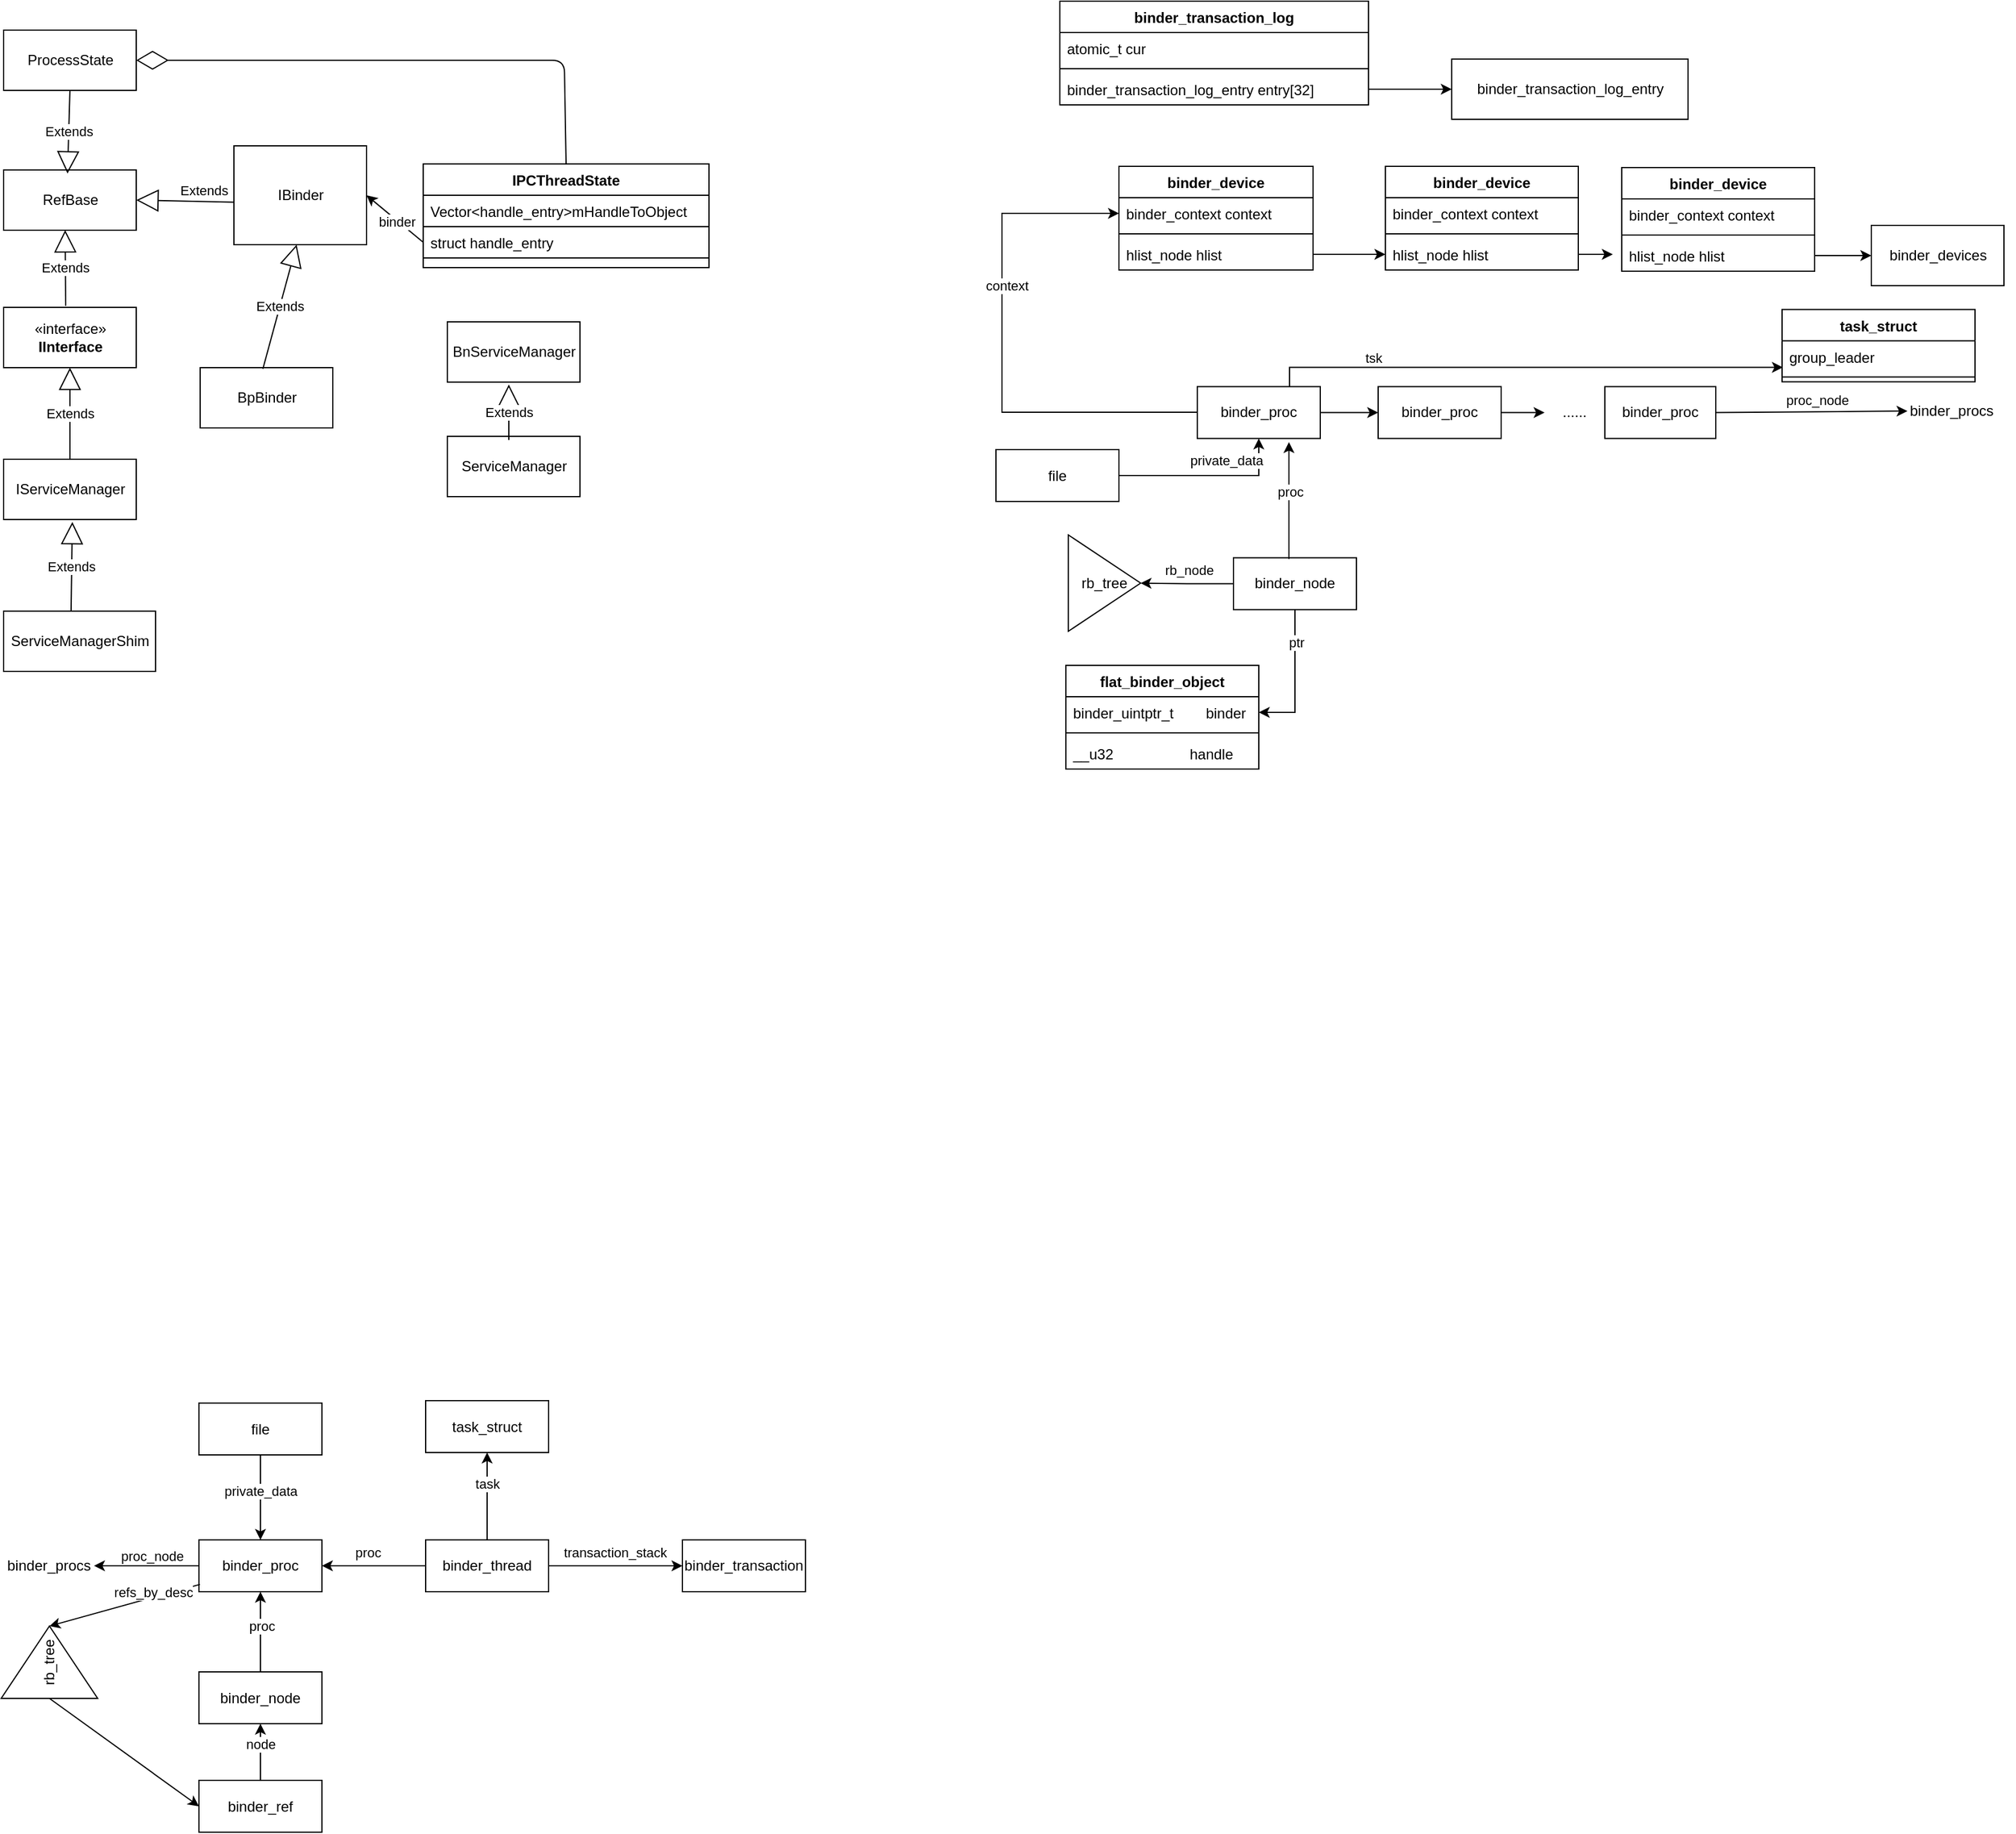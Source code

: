 <mxfile version="14.9.8" type="github">
  <diagram id="jNmoqXeFEh0ObimJBnkF" name="Page-1">
    <mxGraphModel dx="1264" dy="563" grid="0" gridSize="10" guides="1" tooltips="1" connect="1" arrows="1" fold="1" page="1" pageScale="1" pageWidth="827" pageHeight="1169" math="0" shadow="0">
      <root>
        <mxCell id="0" />
        <mxCell id="1" parent="0" />
        <mxCell id="e8W-_g6dRkkAk_Z5xhVP-2" value="IServiceManager" style="html=1;" parent="1" vertex="1">
          <mxGeometry x="162" y="410" width="110" height="50" as="geometry" />
        </mxCell>
        <mxCell id="e8W-_g6dRkkAk_Z5xhVP-3" value="«interface»&lt;br&gt;&lt;b&gt;IInterface&lt;/b&gt;" style="html=1;" parent="1" vertex="1">
          <mxGeometry x="162" y="284" width="110" height="50" as="geometry" />
        </mxCell>
        <mxCell id="e8W-_g6dRkkAk_Z5xhVP-4" value="Extends" style="endArrow=block;endSize=16;endFill=0;html=1;exitX=0.5;exitY=0;exitDx=0;exitDy=0;entryX=0.5;entryY=1;entryDx=0;entryDy=0;" parent="1" source="e8W-_g6dRkkAk_Z5xhVP-2" target="e8W-_g6dRkkAk_Z5xhVP-3" edge="1">
          <mxGeometry width="160" relative="1" as="geometry">
            <mxPoint x="151" y="822" as="sourcePoint" />
            <mxPoint x="227" y="392" as="targetPoint" />
          </mxGeometry>
        </mxCell>
        <mxCell id="e8W-_g6dRkkAk_Z5xhVP-10" value="ProcessState" style="html=1;" parent="1" vertex="1">
          <mxGeometry x="162" y="54" width="110" height="50" as="geometry" />
        </mxCell>
        <mxCell id="e8W-_g6dRkkAk_Z5xhVP-16" value="IBinder" style="html=1;" parent="1" vertex="1">
          <mxGeometry x="353" y="150" width="110" height="82" as="geometry" />
        </mxCell>
        <mxCell id="e8W-_g6dRkkAk_Z5xhVP-17" value="ServiceManagerShim" style="html=1;" parent="1" vertex="1">
          <mxGeometry x="162" y="536" width="126" height="50" as="geometry" />
        </mxCell>
        <mxCell id="e8W-_g6dRkkAk_Z5xhVP-18" value="Extends" style="endArrow=block;endSize=16;endFill=0;html=1;exitX=0.444;exitY=0;exitDx=0;exitDy=0;exitPerimeter=0;" parent="1" source="e8W-_g6dRkkAk_Z5xhVP-17" edge="1">
          <mxGeometry width="160" relative="1" as="geometry">
            <mxPoint x="227" y="533" as="sourcePoint" />
            <mxPoint x="219" y="462" as="targetPoint" />
          </mxGeometry>
        </mxCell>
        <mxCell id="e8W-_g6dRkkAk_Z5xhVP-19" value="RefBase" style="html=1;" parent="1" vertex="1">
          <mxGeometry x="162" y="170" width="110" height="50" as="geometry" />
        </mxCell>
        <mxCell id="e8W-_g6dRkkAk_Z5xhVP-20" value="Extends" style="endArrow=block;endSize=16;endFill=0;html=1;exitX=0.468;exitY=-0.025;exitDx=0;exitDy=0;exitPerimeter=0;entryX=0.464;entryY=0.998;entryDx=0;entryDy=0;entryPerimeter=0;" parent="1" source="e8W-_g6dRkkAk_Z5xhVP-3" target="e8W-_g6dRkkAk_Z5xhVP-19" edge="1">
          <mxGeometry width="160" relative="1" as="geometry">
            <mxPoint x="481.004" y="236" as="sourcePoint" />
            <mxPoint x="482.06" y="162" as="targetPoint" />
          </mxGeometry>
        </mxCell>
        <mxCell id="e8W-_g6dRkkAk_Z5xhVP-21" value="Extends" style="endArrow=block;endSize=16;endFill=0;html=1;exitX=-0.001;exitY=0.57;exitDx=0;exitDy=0;exitPerimeter=0;entryX=1;entryY=0.5;entryDx=0;entryDy=0;" parent="1" source="e8W-_g6dRkkAk_Z5xhVP-16" target="e8W-_g6dRkkAk_Z5xhVP-19" edge="1">
          <mxGeometry x="-0.38" y="-9" width="160" relative="1" as="geometry">
            <mxPoint x="304.44" y="276.85" as="sourcePoint" />
            <mxPoint x="304.0" y="214.0" as="targetPoint" />
            <mxPoint as="offset" />
          </mxGeometry>
        </mxCell>
        <mxCell id="e8W-_g6dRkkAk_Z5xhVP-26" value="" style="endArrow=classic;html=1;entryX=1;entryY=0.5;entryDx=0;entryDy=0;exitX=0;exitY=0.5;exitDx=0;exitDy=0;" parent="1" source="e8W-_g6dRkkAk_Z5xhVP-34" target="e8W-_g6dRkkAk_Z5xhVP-16" edge="1">
          <mxGeometry width="50" height="50" relative="1" as="geometry">
            <mxPoint x="515" y="230" as="sourcePoint" />
            <mxPoint x="667" y="359" as="targetPoint" />
          </mxGeometry>
        </mxCell>
        <mxCell id="e8W-_g6dRkkAk_Z5xhVP-27" value="binder" style="edgeLabel;html=1;align=center;verticalAlign=middle;resizable=0;points=[];" parent="e8W-_g6dRkkAk_Z5xhVP-26" vertex="1" connectable="0">
          <mxGeometry x="0.321" y="-2" relative="1" as="geometry">
            <mxPoint x="8" y="10" as="offset" />
          </mxGeometry>
        </mxCell>
        <mxCell id="e8W-_g6dRkkAk_Z5xhVP-28" value="Extends" style="endArrow=block;endSize=16;endFill=0;html=1;exitX=0.5;exitY=1;exitDx=0;exitDy=0;" parent="1" source="e8W-_g6dRkkAk_Z5xhVP-10" edge="1">
          <mxGeometry width="160" relative="1" as="geometry">
            <mxPoint x="223.48" y="292.75" as="sourcePoint" />
            <mxPoint x="215" y="173" as="targetPoint" />
          </mxGeometry>
        </mxCell>
        <mxCell id="e8W-_g6dRkkAk_Z5xhVP-29" value="" style="endArrow=diamondThin;endFill=0;endSize=24;html=1;exitX=0.5;exitY=0;exitDx=0;exitDy=0;entryX=1;entryY=0.5;entryDx=0;entryDy=0;" parent="1" source="e8W-_g6dRkkAk_Z5xhVP-30" target="e8W-_g6dRkkAk_Z5xhVP-10" edge="1">
          <mxGeometry width="160" relative="1" as="geometry">
            <mxPoint x="627.032" y="167.555" as="sourcePoint" />
            <mxPoint x="789" y="64" as="targetPoint" />
            <Array as="points">
              <mxPoint x="627" y="79" />
            </Array>
          </mxGeometry>
        </mxCell>
        <mxCell id="e8W-_g6dRkkAk_Z5xhVP-30" value="IPCThreadState" style="swimlane;fontStyle=1;align=center;verticalAlign=top;childLayout=stackLayout;horizontal=1;startSize=26;horizontalStack=0;resizeParent=1;resizeParentMax=0;resizeLast=0;collapsible=1;marginBottom=0;" parent="1" vertex="1">
          <mxGeometry x="510" y="165" width="237" height="86" as="geometry" />
        </mxCell>
        <mxCell id="e8W-_g6dRkkAk_Z5xhVP-31" value="Vector&lt;handle_entry&gt;mHandleToObject" style="text;strokeColor=none;fillColor=none;align=left;verticalAlign=top;spacingLeft=4;spacingRight=4;overflow=hidden;rotatable=0;points=[[0,0.5],[1,0.5]];portConstraint=eastwest;" parent="e8W-_g6dRkkAk_Z5xhVP-30" vertex="1">
          <mxGeometry y="26" width="237" height="26" as="geometry" />
        </mxCell>
        <mxCell id="e8W-_g6dRkkAk_Z5xhVP-34" value="struct handle_entry" style="text;fillColor=none;align=left;verticalAlign=top;spacingLeft=4;spacingRight=4;overflow=hidden;rotatable=0;points=[[0,0.5],[1,0.5]];portConstraint=eastwest;strokeColor=#000000;" parent="e8W-_g6dRkkAk_Z5xhVP-30" vertex="1">
          <mxGeometry y="52" width="237" height="26" as="geometry" />
        </mxCell>
        <mxCell id="e8W-_g6dRkkAk_Z5xhVP-32" value="" style="line;strokeWidth=1;fillColor=none;align=left;verticalAlign=middle;spacingTop=-1;spacingLeft=3;spacingRight=3;rotatable=0;labelPosition=right;points=[];portConstraint=eastwest;strokeColor=none;" parent="e8W-_g6dRkkAk_Z5xhVP-30" vertex="1">
          <mxGeometry y="78" width="237" height="8" as="geometry" />
        </mxCell>
        <mxCell id="e8W-_g6dRkkAk_Z5xhVP-35" value="BpBinder" style="html=1;strokeColor=#000000;" parent="1" vertex="1">
          <mxGeometry x="325" y="334" width="110" height="50" as="geometry" />
        </mxCell>
        <mxCell id="e8W-_g6dRkkAk_Z5xhVP-36" value="Extends" style="endArrow=block;endSize=16;endFill=0;html=1;entryX=0.464;entryY=0.998;entryDx=0;entryDy=0;entryPerimeter=0;exitX=0.473;exitY=0.02;exitDx=0;exitDy=0;exitPerimeter=0;" parent="1" source="e8W-_g6dRkkAk_Z5xhVP-35" edge="1">
          <mxGeometry width="160" relative="1" as="geometry">
            <mxPoint x="405" y="295" as="sourcePoint" />
            <mxPoint x="405.0" y="232.0" as="targetPoint" />
          </mxGeometry>
        </mxCell>
        <mxCell id="e8W-_g6dRkkAk_Z5xhVP-58" style="edgeStyle=orthogonalEdgeStyle;rounded=0;orthogonalLoop=1;jettySize=auto;html=1;exitX=0;exitY=0.75;exitDx=0;exitDy=0;entryX=0;entryY=0.5;entryDx=0;entryDy=0;" parent="1" source="e8W-_g6dRkkAk_Z5xhVP-37" target="7_N4U-T5mEk4jx83NKro-14" edge="1">
          <mxGeometry relative="1" as="geometry">
            <Array as="points">
              <mxPoint x="1152" y="371" />
              <mxPoint x="990" y="371" />
              <mxPoint x="990" y="206" />
            </Array>
          </mxGeometry>
        </mxCell>
        <mxCell id="e8W-_g6dRkkAk_Z5xhVP-59" value="context" style="edgeLabel;html=1;align=center;verticalAlign=middle;resizable=0;points=[];" parent="e8W-_g6dRkkAk_Z5xhVP-58" vertex="1" connectable="0">
          <mxGeometry x="0.233" y="-2" relative="1" as="geometry">
            <mxPoint x="2" y="-10" as="offset" />
          </mxGeometry>
        </mxCell>
        <mxCell id="7_N4U-T5mEk4jx83NKro-32" style="edgeStyle=orthogonalEdgeStyle;rounded=0;orthogonalLoop=1;jettySize=auto;html=1;exitX=0.75;exitY=0;exitDx=0;exitDy=0;entryX=0.004;entryY=0.846;entryDx=0;entryDy=0;entryPerimeter=0;" edge="1" parent="1" source="e8W-_g6dRkkAk_Z5xhVP-37" target="7_N4U-T5mEk4jx83NKro-29">
          <mxGeometry relative="1" as="geometry">
            <Array as="points">
              <mxPoint x="1229" y="333.75" />
            </Array>
          </mxGeometry>
        </mxCell>
        <mxCell id="7_N4U-T5mEk4jx83NKro-33" value="tsk" style="edgeLabel;html=1;align=center;verticalAlign=middle;resizable=0;points=[];" vertex="1" connectable="0" parent="7_N4U-T5mEk4jx83NKro-32">
          <mxGeometry x="-0.609" y="-2" relative="1" as="geometry">
            <mxPoint x="2" y="-10" as="offset" />
          </mxGeometry>
        </mxCell>
        <mxCell id="7_N4U-T5mEk4jx83NKro-40" style="edgeStyle=orthogonalEdgeStyle;rounded=0;orthogonalLoop=1;jettySize=auto;html=1;entryX=0;entryY=0.5;entryDx=0;entryDy=0;" edge="1" parent="1" source="e8W-_g6dRkkAk_Z5xhVP-37" target="e8W-_g6dRkkAk_Z5xhVP-40">
          <mxGeometry relative="1" as="geometry" />
        </mxCell>
        <mxCell id="e8W-_g6dRkkAk_Z5xhVP-37" value="binder_proc" style="rounded=0;whiteSpace=wrap;html=1;strokeColor=#000000;" parent="1" vertex="1">
          <mxGeometry x="1152" y="349.75" width="102" height="43" as="geometry" />
        </mxCell>
        <mxCell id="e8W-_g6dRkkAk_Z5xhVP-39" value="binder_procs" style="text;whiteSpace=wrap;html=1;" parent="1" vertex="1">
          <mxGeometry x="1740.997" y="355.997" width="89" height="28" as="geometry" />
        </mxCell>
        <mxCell id="7_N4U-T5mEk4jx83NKro-42" style="edgeStyle=orthogonalEdgeStyle;rounded=0;orthogonalLoop=1;jettySize=auto;html=1;" edge="1" parent="1" source="e8W-_g6dRkkAk_Z5xhVP-40">
          <mxGeometry relative="1" as="geometry">
            <mxPoint x="1440" y="371.25" as="targetPoint" />
          </mxGeometry>
        </mxCell>
        <mxCell id="e8W-_g6dRkkAk_Z5xhVP-40" value="binder_proc" style="rounded=0;whiteSpace=wrap;html=1;strokeColor=#000000;" parent="1" vertex="1">
          <mxGeometry x="1302" y="349.75" width="102" height="43" as="geometry" />
        </mxCell>
        <mxCell id="e8W-_g6dRkkAk_Z5xhVP-41" value="binder_proc" style="rounded=0;whiteSpace=wrap;html=1;strokeColor=#000000;" parent="1" vertex="1">
          <mxGeometry x="1490" y="349.75" width="92" height="43" as="geometry" />
        </mxCell>
        <mxCell id="e8W-_g6dRkkAk_Z5xhVP-42" value="" style="endArrow=classic;html=1;exitX=1;exitY=0.5;exitDx=0;exitDy=0;entryX=0;entryY=0.5;entryDx=0;entryDy=0;" parent="1" source="e8W-_g6dRkkAk_Z5xhVP-41" edge="1" target="e8W-_g6dRkkAk_Z5xhVP-39">
          <mxGeometry width="50" height="50" relative="1" as="geometry">
            <mxPoint x="1216" y="490.25" as="sourcePoint" />
            <mxPoint x="1065" y="371.25" as="targetPoint" />
          </mxGeometry>
        </mxCell>
        <mxCell id="e8W-_g6dRkkAk_Z5xhVP-49" value="proc_node" style="edgeLabel;html=1;align=center;verticalAlign=middle;resizable=0;points=[];" parent="e8W-_g6dRkkAk_Z5xhVP-42" vertex="1" connectable="0">
          <mxGeometry x="0.33" y="3" relative="1" as="geometry">
            <mxPoint x="-22" y="-7" as="offset" />
          </mxGeometry>
        </mxCell>
        <mxCell id="e8W-_g6dRkkAk_Z5xhVP-44" value="......" style="text;html=1;strokeColor=none;fillColor=none;align=center;verticalAlign=middle;whiteSpace=wrap;rounded=0;" parent="1" vertex="1">
          <mxGeometry x="1445" y="361.25" width="40" height="20" as="geometry" />
        </mxCell>
        <mxCell id="e8W-_g6dRkkAk_Z5xhVP-45" value="ServiceManager" style="html=1;strokeColor=#000000;" parent="1" vertex="1">
          <mxGeometry x="530" y="391" width="110" height="50" as="geometry" />
        </mxCell>
        <mxCell id="e8W-_g6dRkkAk_Z5xhVP-46" value="BnServiceManager" style="html=1;strokeColor=#000000;" parent="1" vertex="1">
          <mxGeometry x="530" y="296" width="110" height="50" as="geometry" />
        </mxCell>
        <mxCell id="e8W-_g6dRkkAk_Z5xhVP-47" value="Extends" style="endArrow=block;endSize=16;endFill=0;html=1;" parent="1" edge="1">
          <mxGeometry width="160" relative="1" as="geometry">
            <mxPoint x="581" y="394" as="sourcePoint" />
            <mxPoint x="581" y="348" as="targetPoint" />
          </mxGeometry>
        </mxCell>
        <mxCell id="e8W-_g6dRkkAk_Z5xhVP-63" style="edgeStyle=orthogonalEdgeStyle;rounded=0;orthogonalLoop=1;jettySize=auto;html=1;" parent="1" source="e8W-_g6dRkkAk_Z5xhVP-51" target="e8W-_g6dRkkAk_Z5xhVP-62" edge="1">
          <mxGeometry relative="1" as="geometry" />
        </mxCell>
        <mxCell id="e8W-_g6dRkkAk_Z5xhVP-64" value="rb_node" style="edgeLabel;html=1;align=center;verticalAlign=middle;resizable=0;points=[];" parent="e8W-_g6dRkkAk_Z5xhVP-63" vertex="1" connectable="0">
          <mxGeometry x="-0.237" y="-1" relative="1" as="geometry">
            <mxPoint x="-8" y="-11" as="offset" />
          </mxGeometry>
        </mxCell>
        <mxCell id="e8W-_g6dRkkAk_Z5xhVP-72" style="edgeStyle=orthogonalEdgeStyle;rounded=0;orthogonalLoop=1;jettySize=auto;html=1;entryX=1;entryY=0.5;entryDx=0;entryDy=0;" parent="1" source="e8W-_g6dRkkAk_Z5xhVP-51" target="e8W-_g6dRkkAk_Z5xhVP-67" edge="1">
          <mxGeometry relative="1" as="geometry" />
        </mxCell>
        <mxCell id="e8W-_g6dRkkAk_Z5xhVP-73" value="ptr" style="edgeLabel;html=1;align=center;verticalAlign=middle;resizable=0;points=[];" parent="e8W-_g6dRkkAk_Z5xhVP-72" vertex="1" connectable="0">
          <mxGeometry x="-0.532" y="1" relative="1" as="geometry">
            <mxPoint as="offset" />
          </mxGeometry>
        </mxCell>
        <mxCell id="e8W-_g6dRkkAk_Z5xhVP-51" value="binder_node" style="rounded=0;whiteSpace=wrap;html=1;strokeColor=#000000;" parent="1" vertex="1">
          <mxGeometry x="1182" y="491.75" width="102" height="43" as="geometry" />
        </mxCell>
        <mxCell id="e8W-_g6dRkkAk_Z5xhVP-56" style="edgeStyle=orthogonalEdgeStyle;rounded=0;orthogonalLoop=1;jettySize=auto;html=1;" parent="1" source="e8W-_g6dRkkAk_Z5xhVP-55" target="e8W-_g6dRkkAk_Z5xhVP-37" edge="1">
          <mxGeometry relative="1" as="geometry" />
        </mxCell>
        <mxCell id="e8W-_g6dRkkAk_Z5xhVP-57" value="private_data" style="edgeLabel;html=1;align=center;verticalAlign=middle;resizable=0;points=[];" parent="e8W-_g6dRkkAk_Z5xhVP-56" vertex="1" connectable="0">
          <mxGeometry x="0.215" relative="1" as="geometry">
            <mxPoint y="-13" as="offset" />
          </mxGeometry>
        </mxCell>
        <mxCell id="e8W-_g6dRkkAk_Z5xhVP-55" value="file" style="rounded=0;whiteSpace=wrap;html=1;strokeColor=#000000;" parent="1" vertex="1">
          <mxGeometry x="985" y="402" width="102" height="43" as="geometry" />
        </mxCell>
        <mxCell id="e8W-_g6dRkkAk_Z5xhVP-60" value="" style="endArrow=classic;html=1;" parent="1" edge="1">
          <mxGeometry width="50" height="50" relative="1" as="geometry">
            <mxPoint x="1228" y="492.75" as="sourcePoint" />
            <mxPoint x="1228" y="395.75" as="targetPoint" />
            <Array as="points" />
          </mxGeometry>
        </mxCell>
        <mxCell id="e8W-_g6dRkkAk_Z5xhVP-61" value="proc" style="edgeLabel;html=1;align=center;verticalAlign=middle;resizable=0;points=[];" parent="e8W-_g6dRkkAk_Z5xhVP-60" vertex="1" connectable="0">
          <mxGeometry x="0.18" y="-1" relative="1" as="geometry">
            <mxPoint y="1" as="offset" />
          </mxGeometry>
        </mxCell>
        <mxCell id="e8W-_g6dRkkAk_Z5xhVP-62" value="rb_tree" style="triangle;whiteSpace=wrap;html=1;strokeColor=#000000;rotation=0;" parent="1" vertex="1">
          <mxGeometry x="1045" y="472.75" width="60" height="80" as="geometry" />
        </mxCell>
        <mxCell id="e8W-_g6dRkkAk_Z5xhVP-66" value="flat_binder_object" style="swimlane;fontStyle=1;align=center;verticalAlign=top;childLayout=stackLayout;horizontal=1;startSize=26;horizontalStack=0;resizeParent=1;resizeParentMax=0;resizeLast=0;collapsible=1;marginBottom=0;strokeColor=#000000;" parent="1" vertex="1">
          <mxGeometry x="1043" y="581" width="160" height="86" as="geometry" />
        </mxCell>
        <mxCell id="e8W-_g6dRkkAk_Z5xhVP-67" value="binder_uintptr_t        binder" style="text;strokeColor=none;fillColor=none;align=left;verticalAlign=top;spacingLeft=4;spacingRight=4;overflow=hidden;rotatable=0;points=[[0,0.5],[1,0.5]];portConstraint=eastwest;" parent="e8W-_g6dRkkAk_Z5xhVP-66" vertex="1">
          <mxGeometry y="26" width="160" height="26" as="geometry" />
        </mxCell>
        <mxCell id="e8W-_g6dRkkAk_Z5xhVP-68" value="" style="line;strokeWidth=1;fillColor=none;align=left;verticalAlign=middle;spacingTop=-1;spacingLeft=3;spacingRight=3;rotatable=0;labelPosition=right;points=[];portConstraint=eastwest;" parent="e8W-_g6dRkkAk_Z5xhVP-66" vertex="1">
          <mxGeometry y="52" width="160" height="8" as="geometry" />
        </mxCell>
        <mxCell id="e8W-_g6dRkkAk_Z5xhVP-69" value="__u32                   handle" style="text;strokeColor=none;fillColor=none;align=left;verticalAlign=top;spacingLeft=4;spacingRight=4;overflow=hidden;rotatable=0;points=[[0,0.5],[1,0.5]];portConstraint=eastwest;" parent="e8W-_g6dRkkAk_Z5xhVP-66" vertex="1">
          <mxGeometry y="60" width="160" height="26" as="geometry" />
        </mxCell>
        <mxCell id="H-w7XV4eb11bhO1Xz3Ol-33" value="binder_proc" style="rounded=0;whiteSpace=wrap;html=1;strokeColor=#000000;" parent="1" vertex="1">
          <mxGeometry x="324" y="1306.5" width="102" height="43" as="geometry" />
        </mxCell>
        <mxCell id="H-w7XV4eb11bhO1Xz3Ol-34" value="binder_procs" style="text;whiteSpace=wrap;html=1;" parent="1" vertex="1">
          <mxGeometry x="162.997" y="1313.997" width="89" height="28" as="geometry" />
        </mxCell>
        <mxCell id="H-w7XV4eb11bhO1Xz3Ol-39" value="" style="endArrow=classic;html=1;exitX=0;exitY=0.5;exitDx=0;exitDy=0;" parent="1" source="H-w7XV4eb11bhO1Xz3Ol-33" edge="1">
          <mxGeometry width="50" height="50" relative="1" as="geometry">
            <mxPoint x="388" y="1447" as="sourcePoint" />
            <mxPoint x="237" y="1328" as="targetPoint" />
          </mxGeometry>
        </mxCell>
        <mxCell id="H-w7XV4eb11bhO1Xz3Ol-40" value="proc_node" style="edgeLabel;html=1;align=center;verticalAlign=middle;resizable=0;points=[];" parent="H-w7XV4eb11bhO1Xz3Ol-39" vertex="1" connectable="0">
          <mxGeometry x="0.33" y="3" relative="1" as="geometry">
            <mxPoint x="19" y="-11" as="offset" />
          </mxGeometry>
        </mxCell>
        <mxCell id="H-w7XV4eb11bhO1Xz3Ol-46" value="binder_node" style="rounded=0;whiteSpace=wrap;html=1;strokeColor=#000000;" parent="1" vertex="1">
          <mxGeometry x="324" y="1416" width="102" height="43" as="geometry" />
        </mxCell>
        <mxCell id="H-w7XV4eb11bhO1Xz3Ol-50" style="edgeStyle=orthogonalEdgeStyle;rounded=0;orthogonalLoop=1;jettySize=auto;html=1;" parent="1" source="H-w7XV4eb11bhO1Xz3Ol-52" target="H-w7XV4eb11bhO1Xz3Ol-33" edge="1">
          <mxGeometry relative="1" as="geometry" />
        </mxCell>
        <mxCell id="H-w7XV4eb11bhO1Xz3Ol-51" value="private_data" style="edgeLabel;html=1;align=center;verticalAlign=middle;resizable=0;points=[];" parent="H-w7XV4eb11bhO1Xz3Ol-50" vertex="1" connectable="0">
          <mxGeometry x="0.215" relative="1" as="geometry">
            <mxPoint y="-13" as="offset" />
          </mxGeometry>
        </mxCell>
        <mxCell id="H-w7XV4eb11bhO1Xz3Ol-52" value="file" style="rounded=0;whiteSpace=wrap;html=1;strokeColor=#000000;" parent="1" vertex="1">
          <mxGeometry x="324" y="1193" width="102" height="43" as="geometry" />
        </mxCell>
        <mxCell id="H-w7XV4eb11bhO1Xz3Ol-53" value="" style="endArrow=classic;html=1;exitX=0.5;exitY=0;exitDx=0;exitDy=0;entryX=0.5;entryY=1;entryDx=0;entryDy=0;" parent="1" source="H-w7XV4eb11bhO1Xz3Ol-46" target="H-w7XV4eb11bhO1Xz3Ol-33" edge="1">
          <mxGeometry width="50" height="50" relative="1" as="geometry">
            <mxPoint x="641" y="1594" as="sourcePoint" />
            <mxPoint x="399" y="1351" as="targetPoint" />
            <Array as="points" />
          </mxGeometry>
        </mxCell>
        <mxCell id="H-w7XV4eb11bhO1Xz3Ol-54" value="proc" style="edgeLabel;html=1;align=center;verticalAlign=middle;resizable=0;points=[];" parent="H-w7XV4eb11bhO1Xz3Ol-53" vertex="1" connectable="0">
          <mxGeometry x="0.18" y="-1" relative="1" as="geometry">
            <mxPoint y="1" as="offset" />
          </mxGeometry>
        </mxCell>
        <mxCell id="H-w7XV4eb11bhO1Xz3Ol-62" style="edgeStyle=orthogonalEdgeStyle;rounded=0;orthogonalLoop=1;jettySize=auto;html=1;entryX=1;entryY=0.5;entryDx=0;entryDy=0;" parent="1" source="H-w7XV4eb11bhO1Xz3Ol-61" target="H-w7XV4eb11bhO1Xz3Ol-33" edge="1">
          <mxGeometry relative="1" as="geometry" />
        </mxCell>
        <mxCell id="H-w7XV4eb11bhO1Xz3Ol-63" value="proc" style="edgeLabel;html=1;align=center;verticalAlign=middle;resizable=0;points=[];" parent="H-w7XV4eb11bhO1Xz3Ol-62" vertex="1" connectable="0">
          <mxGeometry x="0.294" y="1" relative="1" as="geometry">
            <mxPoint x="7" y="-12" as="offset" />
          </mxGeometry>
        </mxCell>
        <mxCell id="H-w7XV4eb11bhO1Xz3Ol-65" style="edgeStyle=orthogonalEdgeStyle;rounded=0;orthogonalLoop=1;jettySize=auto;html=1;entryX=0;entryY=0.5;entryDx=0;entryDy=0;" parent="1" source="H-w7XV4eb11bhO1Xz3Ol-61" target="H-w7XV4eb11bhO1Xz3Ol-64" edge="1">
          <mxGeometry relative="1" as="geometry" />
        </mxCell>
        <mxCell id="H-w7XV4eb11bhO1Xz3Ol-66" value="transaction_stack" style="edgeLabel;html=1;align=center;verticalAlign=middle;resizable=0;points=[];" parent="H-w7XV4eb11bhO1Xz3Ol-65" vertex="1" connectable="0">
          <mxGeometry x="-0.312" y="-1" relative="1" as="geometry">
            <mxPoint x="17" y="-12" as="offset" />
          </mxGeometry>
        </mxCell>
        <mxCell id="H-w7XV4eb11bhO1Xz3Ol-68" style="edgeStyle=orthogonalEdgeStyle;rounded=0;orthogonalLoop=1;jettySize=auto;html=1;entryX=0.5;entryY=1;entryDx=0;entryDy=0;" parent="1" source="H-w7XV4eb11bhO1Xz3Ol-61" target="H-w7XV4eb11bhO1Xz3Ol-67" edge="1">
          <mxGeometry relative="1" as="geometry" />
        </mxCell>
        <mxCell id="H-w7XV4eb11bhO1Xz3Ol-69" value="task" style="edgeLabel;html=1;align=center;verticalAlign=middle;resizable=0;points=[];" parent="H-w7XV4eb11bhO1Xz3Ol-68" vertex="1" connectable="0">
          <mxGeometry x="-0.27" relative="1" as="geometry">
            <mxPoint y="-20" as="offset" />
          </mxGeometry>
        </mxCell>
        <mxCell id="H-w7XV4eb11bhO1Xz3Ol-61" value="binder_thread" style="rounded=0;whiteSpace=wrap;html=1;strokeColor=#000000;" parent="1" vertex="1">
          <mxGeometry x="512" y="1306.5" width="102" height="43" as="geometry" />
        </mxCell>
        <mxCell id="H-w7XV4eb11bhO1Xz3Ol-64" value="binder_transaction" style="rounded=0;whiteSpace=wrap;html=1;strokeColor=#000000;" parent="1" vertex="1">
          <mxGeometry x="725" y="1306.5" width="102" height="43" as="geometry" />
        </mxCell>
        <mxCell id="H-w7XV4eb11bhO1Xz3Ol-67" value="task_struct" style="rounded=0;whiteSpace=wrap;html=1;strokeColor=#000000;" parent="1" vertex="1">
          <mxGeometry x="512" y="1191" width="102" height="43" as="geometry" />
        </mxCell>
        <mxCell id="H-w7XV4eb11bhO1Xz3Ol-71" style="edgeStyle=orthogonalEdgeStyle;rounded=0;orthogonalLoop=1;jettySize=auto;html=1;entryX=0.5;entryY=1;entryDx=0;entryDy=0;" parent="1" source="H-w7XV4eb11bhO1Xz3Ol-70" target="H-w7XV4eb11bhO1Xz3Ol-46" edge="1">
          <mxGeometry relative="1" as="geometry" />
        </mxCell>
        <mxCell id="H-w7XV4eb11bhO1Xz3Ol-72" value="node" style="edgeLabel;html=1;align=center;verticalAlign=middle;resizable=0;points=[];" parent="H-w7XV4eb11bhO1Xz3Ol-71" vertex="1" connectable="0">
          <mxGeometry x="0.277" relative="1" as="geometry">
            <mxPoint as="offset" />
          </mxGeometry>
        </mxCell>
        <mxCell id="H-w7XV4eb11bhO1Xz3Ol-70" value="binder_ref" style="rounded=0;whiteSpace=wrap;html=1;strokeColor=#000000;" parent="1" vertex="1">
          <mxGeometry x="324" y="1506" width="102" height="43" as="geometry" />
        </mxCell>
        <mxCell id="H-w7XV4eb11bhO1Xz3Ol-73" value="rb_tree" style="triangle;whiteSpace=wrap;html=1;strokeColor=#000000;rotation=-90;" parent="1" vertex="1">
          <mxGeometry x="170" y="1368" width="60" height="80" as="geometry" />
        </mxCell>
        <mxCell id="H-w7XV4eb11bhO1Xz3Ol-74" value="" style="endArrow=classic;html=1;entryX=1;entryY=0.5;entryDx=0;entryDy=0;exitX=0.008;exitY=0.859;exitDx=0;exitDy=0;exitPerimeter=0;" parent="1" source="H-w7XV4eb11bhO1Xz3Ol-33" target="H-w7XV4eb11bhO1Xz3Ol-73" edge="1">
          <mxGeometry width="50" height="50" relative="1" as="geometry">
            <mxPoint x="428" y="1342" as="sourcePoint" />
            <mxPoint x="517" y="1389" as="targetPoint" />
            <Array as="points" />
          </mxGeometry>
        </mxCell>
        <mxCell id="H-w7XV4eb11bhO1Xz3Ol-75" value="refs_by_desc" style="edgeLabel;html=1;align=center;verticalAlign=middle;resizable=0;points=[];" parent="H-w7XV4eb11bhO1Xz3Ol-74" vertex="1" connectable="0">
          <mxGeometry x="-0.676" y="-2" relative="1" as="geometry">
            <mxPoint x="-18" y="3" as="offset" />
          </mxGeometry>
        </mxCell>
        <mxCell id="H-w7XV4eb11bhO1Xz3Ol-76" value="" style="endArrow=classic;html=1;exitX=0;exitY=0.5;exitDx=0;exitDy=0;entryX=0;entryY=0.5;entryDx=0;entryDy=0;" parent="1" source="H-w7XV4eb11bhO1Xz3Ol-73" target="H-w7XV4eb11bhO1Xz3Ol-70" edge="1">
          <mxGeometry width="50" height="50" relative="1" as="geometry">
            <mxPoint x="188" y="1564" as="sourcePoint" />
            <mxPoint x="238" y="1514" as="targetPoint" />
          </mxGeometry>
        </mxCell>
        <mxCell id="7_N4U-T5mEk4jx83NKro-2" value="binder_transaction_log" style="swimlane;fontStyle=1;align=center;verticalAlign=top;childLayout=stackLayout;horizontal=1;startSize=26;horizontalStack=0;resizeParent=1;resizeParentMax=0;resizeLast=0;collapsible=1;marginBottom=0;" vertex="1" parent="1">
          <mxGeometry x="1038" y="30" width="256" height="86" as="geometry" />
        </mxCell>
        <mxCell id="7_N4U-T5mEk4jx83NKro-3" value="atomic_t cur" style="text;strokeColor=none;fillColor=none;align=left;verticalAlign=top;spacingLeft=4;spacingRight=4;overflow=hidden;rotatable=0;points=[[0,0.5],[1,0.5]];portConstraint=eastwest;" vertex="1" parent="7_N4U-T5mEk4jx83NKro-2">
          <mxGeometry y="26" width="256" height="26" as="geometry" />
        </mxCell>
        <mxCell id="7_N4U-T5mEk4jx83NKro-4" value="" style="line;strokeWidth=1;fillColor=none;align=left;verticalAlign=middle;spacingTop=-1;spacingLeft=3;spacingRight=3;rotatable=0;labelPosition=right;points=[];portConstraint=eastwest;" vertex="1" parent="7_N4U-T5mEk4jx83NKro-2">
          <mxGeometry y="52" width="256" height="8" as="geometry" />
        </mxCell>
        <mxCell id="7_N4U-T5mEk4jx83NKro-5" value="binder_transaction_log_entry entry[32]" style="text;strokeColor=none;fillColor=none;align=left;verticalAlign=top;spacingLeft=4;spacingRight=4;overflow=hidden;rotatable=0;points=[[0,0.5],[1,0.5]];portConstraint=eastwest;" vertex="1" parent="7_N4U-T5mEk4jx83NKro-2">
          <mxGeometry y="60" width="256" height="26" as="geometry" />
        </mxCell>
        <mxCell id="7_N4U-T5mEk4jx83NKro-6" value="binder_transaction_log_entry" style="html=1;" vertex="1" parent="1">
          <mxGeometry x="1363" y="78" width="196" height="50" as="geometry" />
        </mxCell>
        <mxCell id="7_N4U-T5mEk4jx83NKro-7" style="edgeStyle=orthogonalEdgeStyle;rounded=0;orthogonalLoop=1;jettySize=auto;html=1;entryX=0;entryY=0.5;entryDx=0;entryDy=0;" edge="1" parent="1" source="7_N4U-T5mEk4jx83NKro-5" target="7_N4U-T5mEk4jx83NKro-6">
          <mxGeometry relative="1" as="geometry" />
        </mxCell>
        <mxCell id="7_N4U-T5mEk4jx83NKro-8" value="binder_devices" style="html=1;" vertex="1" parent="1">
          <mxGeometry x="1711" y="216" width="110" height="50" as="geometry" />
        </mxCell>
        <mxCell id="7_N4U-T5mEk4jx83NKro-13" value="binder_device" style="swimlane;fontStyle=1;align=center;verticalAlign=top;childLayout=stackLayout;horizontal=1;startSize=26;horizontalStack=0;resizeParent=1;resizeParentMax=0;resizeLast=0;collapsible=1;marginBottom=0;" vertex="1" parent="1">
          <mxGeometry x="1087" y="167" width="161" height="86" as="geometry" />
        </mxCell>
        <mxCell id="7_N4U-T5mEk4jx83NKro-14" value="binder_context context" style="text;strokeColor=none;fillColor=none;align=left;verticalAlign=top;spacingLeft=4;spacingRight=4;overflow=hidden;rotatable=0;points=[[0,0.5],[1,0.5]];portConstraint=eastwest;" vertex="1" parent="7_N4U-T5mEk4jx83NKro-13">
          <mxGeometry y="26" width="161" height="26" as="geometry" />
        </mxCell>
        <mxCell id="7_N4U-T5mEk4jx83NKro-15" value="" style="line;strokeWidth=1;fillColor=none;align=left;verticalAlign=middle;spacingTop=-1;spacingLeft=3;spacingRight=3;rotatable=0;labelPosition=right;points=[];portConstraint=eastwest;" vertex="1" parent="7_N4U-T5mEk4jx83NKro-13">
          <mxGeometry y="52" width="161" height="8" as="geometry" />
        </mxCell>
        <mxCell id="7_N4U-T5mEk4jx83NKro-16" value="hlist_node hlist" style="text;strokeColor=none;fillColor=none;align=left;verticalAlign=top;spacingLeft=4;spacingRight=4;overflow=hidden;rotatable=0;points=[[0,0.5],[1,0.5]];portConstraint=eastwest;" vertex="1" parent="7_N4U-T5mEk4jx83NKro-13">
          <mxGeometry y="60" width="161" height="26" as="geometry" />
        </mxCell>
        <mxCell id="7_N4U-T5mEk4jx83NKro-17" value="binder_device" style="swimlane;fontStyle=1;align=center;verticalAlign=top;childLayout=stackLayout;horizontal=1;startSize=26;horizontalStack=0;resizeParent=1;resizeParentMax=0;resizeLast=0;collapsible=1;marginBottom=0;" vertex="1" parent="1">
          <mxGeometry x="1308" y="167" width="160" height="86" as="geometry" />
        </mxCell>
        <mxCell id="7_N4U-T5mEk4jx83NKro-18" value="binder_context context" style="text;strokeColor=none;fillColor=none;align=left;verticalAlign=top;spacingLeft=4;spacingRight=4;overflow=hidden;rotatable=0;points=[[0,0.5],[1,0.5]];portConstraint=eastwest;" vertex="1" parent="7_N4U-T5mEk4jx83NKro-17">
          <mxGeometry y="26" width="160" height="26" as="geometry" />
        </mxCell>
        <mxCell id="7_N4U-T5mEk4jx83NKro-19" value="" style="line;strokeWidth=1;fillColor=none;align=left;verticalAlign=middle;spacingTop=-1;spacingLeft=3;spacingRight=3;rotatable=0;labelPosition=right;points=[];portConstraint=eastwest;" vertex="1" parent="7_N4U-T5mEk4jx83NKro-17">
          <mxGeometry y="52" width="160" height="8" as="geometry" />
        </mxCell>
        <mxCell id="7_N4U-T5mEk4jx83NKro-20" value="hlist_node hlist" style="text;strokeColor=none;fillColor=none;align=left;verticalAlign=top;spacingLeft=4;spacingRight=4;overflow=hidden;rotatable=0;points=[[0,0.5],[1,0.5]];portConstraint=eastwest;" vertex="1" parent="7_N4U-T5mEk4jx83NKro-17">
          <mxGeometry y="60" width="160" height="26" as="geometry" />
        </mxCell>
        <mxCell id="7_N4U-T5mEk4jx83NKro-21" value="binder_device" style="swimlane;fontStyle=1;align=center;verticalAlign=top;childLayout=stackLayout;horizontal=1;startSize=26;horizontalStack=0;resizeParent=1;resizeParentMax=0;resizeLast=0;collapsible=1;marginBottom=0;" vertex="1" parent="1">
          <mxGeometry x="1504" y="168" width="160" height="86" as="geometry" />
        </mxCell>
        <mxCell id="7_N4U-T5mEk4jx83NKro-22" value="binder_context context" style="text;strokeColor=none;fillColor=none;align=left;verticalAlign=top;spacingLeft=4;spacingRight=4;overflow=hidden;rotatable=0;points=[[0,0.5],[1,0.5]];portConstraint=eastwest;" vertex="1" parent="7_N4U-T5mEk4jx83NKro-21">
          <mxGeometry y="26" width="160" height="26" as="geometry" />
        </mxCell>
        <mxCell id="7_N4U-T5mEk4jx83NKro-23" value="" style="line;strokeWidth=1;fillColor=none;align=left;verticalAlign=middle;spacingTop=-1;spacingLeft=3;spacingRight=3;rotatable=0;labelPosition=right;points=[];portConstraint=eastwest;" vertex="1" parent="7_N4U-T5mEk4jx83NKro-21">
          <mxGeometry y="52" width="160" height="8" as="geometry" />
        </mxCell>
        <mxCell id="7_N4U-T5mEk4jx83NKro-24" value="hlist_node hlist" style="text;strokeColor=none;fillColor=none;align=left;verticalAlign=top;spacingLeft=4;spacingRight=4;overflow=hidden;rotatable=0;points=[[0,0.5],[1,0.5]];portConstraint=eastwest;" vertex="1" parent="7_N4U-T5mEk4jx83NKro-21">
          <mxGeometry y="60" width="160" height="26" as="geometry" />
        </mxCell>
        <mxCell id="7_N4U-T5mEk4jx83NKro-28" value="task_struct" style="swimlane;fontStyle=1;align=center;verticalAlign=top;childLayout=stackLayout;horizontal=1;startSize=26;horizontalStack=0;resizeParent=1;resizeParentMax=0;resizeLast=0;collapsible=1;marginBottom=0;" vertex="1" parent="1">
          <mxGeometry x="1637" y="285.75" width="160" height="60" as="geometry" />
        </mxCell>
        <mxCell id="7_N4U-T5mEk4jx83NKro-29" value="group_leader" style="text;strokeColor=none;fillColor=none;align=left;verticalAlign=top;spacingLeft=4;spacingRight=4;overflow=hidden;rotatable=0;points=[[0,0.5],[1,0.5]];portConstraint=eastwest;" vertex="1" parent="7_N4U-T5mEk4jx83NKro-28">
          <mxGeometry y="26" width="160" height="26" as="geometry" />
        </mxCell>
        <mxCell id="7_N4U-T5mEk4jx83NKro-30" value="" style="line;strokeWidth=1;fillColor=none;align=left;verticalAlign=middle;spacingTop=-1;spacingLeft=3;spacingRight=3;rotatable=0;labelPosition=right;points=[];portConstraint=eastwest;" vertex="1" parent="7_N4U-T5mEk4jx83NKro-28">
          <mxGeometry y="52" width="160" height="8" as="geometry" />
        </mxCell>
        <mxCell id="7_N4U-T5mEk4jx83NKro-36" style="edgeStyle=orthogonalEdgeStyle;rounded=0;orthogonalLoop=1;jettySize=auto;html=1;entryX=0;entryY=0.5;entryDx=0;entryDy=0;" edge="1" parent="1" source="7_N4U-T5mEk4jx83NKro-16" target="7_N4U-T5mEk4jx83NKro-20">
          <mxGeometry relative="1" as="geometry" />
        </mxCell>
        <mxCell id="7_N4U-T5mEk4jx83NKro-37" style="edgeStyle=orthogonalEdgeStyle;rounded=0;orthogonalLoop=1;jettySize=auto;html=1;" edge="1" parent="1" source="7_N4U-T5mEk4jx83NKro-20">
          <mxGeometry relative="1" as="geometry">
            <mxPoint x="1496.6" y="240" as="targetPoint" />
          </mxGeometry>
        </mxCell>
        <mxCell id="7_N4U-T5mEk4jx83NKro-38" style="edgeStyle=orthogonalEdgeStyle;rounded=0;orthogonalLoop=1;jettySize=auto;html=1;entryX=0;entryY=0.5;entryDx=0;entryDy=0;" edge="1" parent="1" source="7_N4U-T5mEk4jx83NKro-24" target="7_N4U-T5mEk4jx83NKro-8">
          <mxGeometry relative="1" as="geometry" />
        </mxCell>
      </root>
    </mxGraphModel>
  </diagram>
</mxfile>
